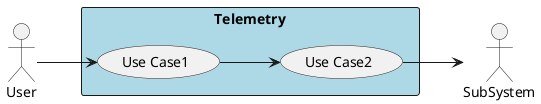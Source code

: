 @startuml

left to right direction

actor :User:
actor :SubSystem:


rectangle "Telemetry" #lightblue {
UseCase UC1 as "Use Case1"
UseCase UC2 as "Use Case2"


User --> UC1
UC1 --> UC2
UC2 --> SubSystem
}

@enduml
